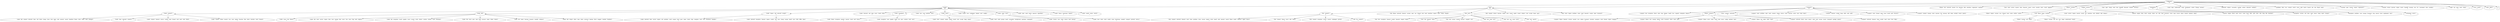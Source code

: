 strict digraph  {
	"['unknown']
74" -> "['node']
26";
	"['unknown']
74" -> "['fail']
15";
	"['unknown']
74" -> "['connect']
11";
	"['unknown']
74" -> "['hbase', 'test', 'network', 'master', 'fix', 'function', 'find', 'interface', 'regionserv', 'machin']
1";
	"['unknown']
74" -> "['test', 'start', 'server', 'master', 'data', 'hmaster', 'remov', 'move', 'machin', 'notic', 'crash', 'upgrad']
1";
	"['unknown']
74" -> "['hbase', 'custom']
3";
	"['unknown']
74" -> "['region', 'server']
3";
	"['unknown']
74" -> "['test', 'oper', 'chang', 'send', 'hint', 'handoff', 'datacent', 'window', 'environ']
1";
	"['unknown']
74" -> "['exception']
4";
	"['unknown']
74" -> "['start', 'time', 'understand', 'coupl', 'checkpoint', 'center', 'fsimag', 'section']
1";
	"['unknown']
74" -> "['network', 'subject', 'cassandra', 'multipl', 'author', 'datacent', 'authent']
1";
	"['unknown']
74" -> "['problem', 'data', 'issu', 'commit', 'result', 'sourc', 'split', 'batch', 'launch', 'job', 'site', 'finish', 'task']
1";
	"['unknown']
74" -> "['custom', 'oper', 'cluster', 'output', 'regionserv']
1";
	"['unknown']
74" -> "['cluster', 'return', 'quorum', 'replay', 'insert', 'handoff', 'consequ', 'one', 'rf=', 'increment', 'slice', 'coordin']
1";
	"['unknown']
74" -> "['oper', 'rpc', 'pass', 'notic', 'drop']
1";
	"['unknown']
74" -> "['issu', 'crash']
1";
	"['unknown']
74" -> "['hint', 'deliv']
1";
	"['unknown']
74" -> "[]
1";
	"['node']
26" -> "['node', 'connect']
5";
	"['node']
26" -> "['node', 'fail']
7";
	"['node']
26" -> "['node', 'region', 'call', 'network', 'assign']
2";
	"['node']
26" -> "['node', 'network', 'call', 'data', 'error', 'check', 'disk']
1";
	"['node']
26" -> "['node', 'exception']
2";
	"['node']
26" -> "['node', 'test', 'case', 'perform', 'exit']
1";
	"['node']
26" -> "['node', 'start']
2";
	"['node']
26" -> "['node', 'socket', 'race', 'zookeeper', 'keeper', 'port', 'config']
1";
	"['node']
26" -> "['node', 'state', 'race']
2";
	"['node']
26" -> "['node', 'oper', 'send', 'batch', 'improve', 'algorithm']
1";
	"['node']
26" -> "['node', 'remov', 'bootstrap', 'repeat']
1";
	"['node']
26" -> "['node', 'condit', 'estim', 'calcul']
1";
	"['fail']
15" -> "['fail', 'connect']
5";
	"['fail']
15" -> "['fail', 'hbase', 'network', 'timeout', 'custom', 'oper', 'rpc', 'thread', 'lock', 'load', 'interface', 'expect', 'base', 'releas', '\
disabl']
1";
	"['fail']
15" -> "['fail', 'test']
7";
	"['fail']
15" -> "['fail', 'commit', 'return', 'quorum', 'replay', 'give', 'insert', 'updat', 'round', 'subject', 'valu', 'accept', 'know', 'agr']
\
1";
	"['fail']
15" -> "['fail', 'start', 'region', 'problem', 'state', 'send', 'hmaster', 'assign', 'open', 'inconsist']
1";
	"['connect']
11" -> "['connect', 'test', 'exception', 'block', 'code', 'loop', 'keeper', 'handl', 'loss', 'support', 'integrate', 'observ']
1";
	"['connect']
11" -> "['hbase', 'connect']
4";
	"['connect']
11" -> "['close', 'connect', 'network']
2";
	"['connect']
11" -> "['connect', 'start', 'problem', 'oper', 'read', 'commit', 'chang', 'return', 'work', 'quorum', 'write', 'sync', 'lead', 'elect']
\
1";
	"['connect']
11" -> "['connect', 'timeout', 'socket', 'hang', 'hdfs', 'web', 'add']
1";
	"['connect']
11" -> "['connect', 'start', 'thread', 'open', 'local', 'trunk', 'pool', 'discuss']
1";
	"['connect']
11" -> "['connect', 'commit', 'manag', 'creat', 'quorum', 'list', 'messag', 'add', 'keep', 'multipl', 'receiv', 'patch']
1";
	"['hbase', 'custom']
3" -> "['hbase', 'region', 'custom', 'issu', 'thread', 'locat', 'meta', 'author', 'cache']
1";
	"['hbase', 'custom']
3" -> "['call', 'hbase', 'hang', 'custom']
2";
	"['region', 'server']
3" -> "['start', 'server', 'region', 'master', 'result', 'set', 'interface', 'info', 'default', 'tabl', 'better']
1";
	"['region', 'server']
3" -> "['server', 'region', 'data', 'state', 'assign', 'name', 'set', 'info', 'lead', 'inconsist', 'store', 'map', 'access', 'place', '\
transit', 'memori', 'relat']
1";
	"['region', 'server']
3" -> "['server', 'region', 'block', 'read', 'recov', 'creat', 'locat', 'hdfs', 'split', 'alloc', 'edit', 'hlog', 'file', 'distribut']
\
1";
	"['exception']
4" -> "['exception', 'custom', 'call', 'data', 'read', 'remov', 'hang', 'input', 'stream']
1";
	"['exception']
4" -> "['exception', 'problem', 'case', 'manag', 'hconnect', 'bug', 'execut', 'level', 'implement', 'rais']
1";
	"['exception']
4" -> "['exception', 'error']
2";
	"['node', 'connect']
5" -> "['node', 'fail', 'connect', 'network', 'time', 'call', 'block', 'chang', 'close', 'lock', 'open', 'sink', 'amount', 'cancel', 'deadlock', '\
flume', 'rotat', 'roller', 'hold', 'attempt']
1";
	"['node', 'connect']
5" -> "['node', 'time', 'network', 'connect']
2";
	"['node', 'connect']
5" -> "['node', 'connect', 'timeout', 'server', 'socket', 'read', 'thread', 'wait', 'pool', 'side', 'thrift']
1";
	"['node', 'connect']
5" -> "['node', 'connect', 'hbase', 'master', 'issu', 'race', 'admin', 'function', 'find', 'allow', 'introduc', 'exist', 'branch']
1";
	"['node', 'fail']
7" -> "['node', 'recov', 'fail', 'hbase']
2";
	"['node', 'fail']
7" -> "['node', 'fail', 'start', 'server', 'region', 'data', 'race', 'manag', 'find', 'sourc', 'loss', 'miss', 'bug', 'initi', 'replica']
\
1";
	"['node', 'fail']
7" -> "['node', 'fail', 'exception', 'result', 'pipelin', 'sourc', 'assum', 'write', 'detect', 'continu', 'remain', 'catch', 'dfsclient']
\
1";
	"['node', 'fail']
7" -> "['node', 'fail', 'error', 'give', 'web', 'base', 'process', 'expir', 'token', 'renew']
1";
	"['node', 'fail']
7" -> "['node', 'fail', 'name', 'messag', 'scenario', 'standbi', 'submiss']
1";
	"['node', 'fail']
7" -> "['node', 'fail', 'output', 'allow', 'map', 'reduc', 'protocol', 'hadoop', 'fetch', 'mapper', 'number', 'blacklist']
1";
	"['node', 'region', 'call', 'network', 'assign']
2" -> "['node', 'network', 'time', 'server', 'region', 'call', 'problem', 'work', 'assign', 'locat', 'pass', 'expir', 'check', 'skip', '\
complain', 'verif', 'root', 'shutdown', 'handler']
1";
	"['node', 'region', 'call', 'network', 'assign']
2" -> "['node', 'network', 'exception', 'timeout', 'region', 'socket', 'call', 'case', 'chang', 'assign', 'handl', 'sync', 'bulk', 'offlin', '\
plan']
1";
	"['node', 'exception']
2" -> "['node', 'hbase', 'exception', 'pointer', 'answer', 'stack', 'null', 'trace']
1";
	"['node', 'exception']
2" -> "['node', 'exception', 'case', 'pipelin', 'name', 'list', 'give', 'continu', 'rack', 'saw']
1";
	"['node', 'start']
2" -> "['node', 'start', 'commit', 'replay', 'updat', 'round', 'valu', 'accept', 'keep', 'mean']
1";
	"['node', 'start']
2" -> "['node', 'start', 'send', 'gossip', 'mark', 'cassandra', 'background', 'partition', 'command']
1";
	"['node', 'state', 'race']
2" -> "['node', 'cluster', 'race', 'state', 'return', 'load', 'gossip']
1";
	"['node', 'state', 'race']
2" -> "['node', 'race', 'state', 'work', 'condit', 'store', 'bootstrap', 'complet', 'compact', 'prevent', 'servic']
1";
	"['fail', 'connect']
5" -> "['fail', 'connect', 'network', 'timeout', 'start', 'time', 'problem', 'close', 'assum', 'expect', 'write', 'handl', 'sink', 'amount', '\
cancel', 'flume', 'mode', 'collector', 'agent', 'decor']
1";
	"['fail', 'connect']
5" -> "['fail', 'connect', 'hbase', 'recov', 'info', 'meta']
1";
	"['fail', 'connect']
5" -> "['fail', 'connect', 'exception', 'server', 'cluster', 'zookeeper', 'provid']
1";
	"['fail', 'connect']
5" -> "['fail', 'fix', 'connect']
2";
	"['fail', 'test']
7" -> "['fail', 'test', 'exception', 'timeout', 'socket', 'hmaster', 'expect', 'build']
1";
	"['fail', 'test']
7" -> "['test', 'fail', 'timeout', 'time']
2";
	"['fail', 'test']
7" -> "['fail', 'test', 'server', 'master', 'process', 'complet', 'ssh']
1";
	"['fail', 'test']
7" -> "['fail', 'test', 'time', 'rpc']
1";
	"['fail', 'test']
7" -> "['fail', 'test', 'rpc', 'error', 'java']
1";
	"['fail', 'test']
7" -> "['fail', 'test', 'epoch']
1";
	"['hbase', 'connect']
4" -> "['connect', 'hbase', 'timeout', 'custom', 'master', 'issu', 'admin', 'hconnect', 'introduc', 'progress', 'stick', 'format', 'object', '\
exampl']
1";
	"['hbase', 'connect']
4" -> "['connect', 'hbase', 'test', 'manag', 'admin', 'work', 'hconnect', 'allow', 'exist', 'jira']
1";
	"['hbase', 'connect']
4" -> "['connect', 'hbase', 'error', 'state', 'creat', 'load', 'move', 'config', 'method', 'tool']
1";
	"['hbase', 'connect']
4" -> "['connect', 'hbase', 'list', 'delet', 'refer', 'mail']
1";
	"['close', 'connect', 'network']
2" -> "['connect', 'network', 'block', 'close', 'remov', 'code', 'wait', 'assum', 'receiv', 'transport', 'packag', 'queue']
1";
	"['close', 'connect', 'network']
2" -> "['connect', 'network', 'timeout', 'time', 'socket', 'read', 'close', 'host', 'hftp']
1";
	"['call', 'hbase', 'hang', 'custom']
2" -> "['hbase', 'custom', 'call', 'hang']
1";
	"['call', 'hbase', 'hang', 'custom']
2" -> "['hbase', 'custom', 'call', 'rpc', 'issu', 'hang', 'understand', 'trunk']
1";
}

